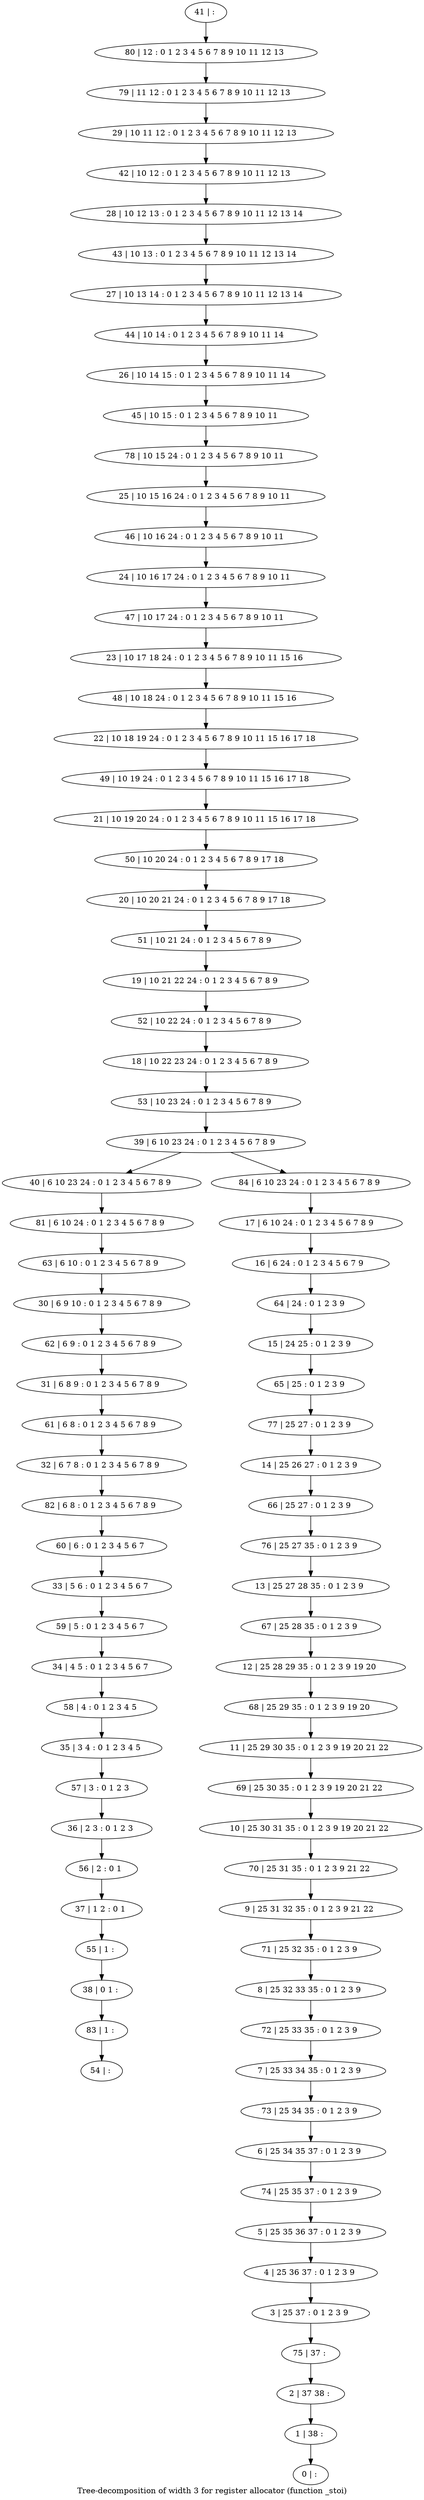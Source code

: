 digraph G {
graph [label="Tree-decomposition of width 3 for register allocator (function _stoi)"]
0[label="0 | : "];
1[label="1 | 38 : "];
2[label="2 | 37 38 : "];
3[label="3 | 25 37 : 0 1 2 3 9 "];
4[label="4 | 25 36 37 : 0 1 2 3 9 "];
5[label="5 | 25 35 36 37 : 0 1 2 3 9 "];
6[label="6 | 25 34 35 37 : 0 1 2 3 9 "];
7[label="7 | 25 33 34 35 : 0 1 2 3 9 "];
8[label="8 | 25 32 33 35 : 0 1 2 3 9 "];
9[label="9 | 25 31 32 35 : 0 1 2 3 9 21 22 "];
10[label="10 | 25 30 31 35 : 0 1 2 3 9 19 20 21 22 "];
11[label="11 | 25 29 30 35 : 0 1 2 3 9 19 20 21 22 "];
12[label="12 | 25 28 29 35 : 0 1 2 3 9 19 20 "];
13[label="13 | 25 27 28 35 : 0 1 2 3 9 "];
14[label="14 | 25 26 27 : 0 1 2 3 9 "];
15[label="15 | 24 25 : 0 1 2 3 9 "];
16[label="16 | 6 24 : 0 1 2 3 4 5 6 7 9 "];
17[label="17 | 6 10 24 : 0 1 2 3 4 5 6 7 8 9 "];
18[label="18 | 10 22 23 24 : 0 1 2 3 4 5 6 7 8 9 "];
19[label="19 | 10 21 22 24 : 0 1 2 3 4 5 6 7 8 9 "];
20[label="20 | 10 20 21 24 : 0 1 2 3 4 5 6 7 8 9 17 18 "];
21[label="21 | 10 19 20 24 : 0 1 2 3 4 5 6 7 8 9 10 11 15 16 17 18 "];
22[label="22 | 10 18 19 24 : 0 1 2 3 4 5 6 7 8 9 10 11 15 16 17 18 "];
23[label="23 | 10 17 18 24 : 0 1 2 3 4 5 6 7 8 9 10 11 15 16 "];
24[label="24 | 10 16 17 24 : 0 1 2 3 4 5 6 7 8 9 10 11 "];
25[label="25 | 10 15 16 24 : 0 1 2 3 4 5 6 7 8 9 10 11 "];
26[label="26 | 10 14 15 : 0 1 2 3 4 5 6 7 8 9 10 11 14 "];
27[label="27 | 10 13 14 : 0 1 2 3 4 5 6 7 8 9 10 11 12 13 14 "];
28[label="28 | 10 12 13 : 0 1 2 3 4 5 6 7 8 9 10 11 12 13 14 "];
29[label="29 | 10 11 12 : 0 1 2 3 4 5 6 7 8 9 10 11 12 13 "];
30[label="30 | 6 9 10 : 0 1 2 3 4 5 6 7 8 9 "];
31[label="31 | 6 8 9 : 0 1 2 3 4 5 6 7 8 9 "];
32[label="32 | 6 7 8 : 0 1 2 3 4 5 6 7 8 9 "];
33[label="33 | 5 6 : 0 1 2 3 4 5 6 7 "];
34[label="34 | 4 5 : 0 1 2 3 4 5 6 7 "];
35[label="35 | 3 4 : 0 1 2 3 4 5 "];
36[label="36 | 2 3 : 0 1 2 3 "];
37[label="37 | 1 2 : 0 1 "];
38[label="38 | 0 1 : "];
39[label="39 | 6 10 23 24 : 0 1 2 3 4 5 6 7 8 9 "];
40[label="40 | 6 10 23 24 : 0 1 2 3 4 5 6 7 8 9 "];
41[label="41 | : "];
42[label="42 | 10 12 : 0 1 2 3 4 5 6 7 8 9 10 11 12 13 "];
43[label="43 | 10 13 : 0 1 2 3 4 5 6 7 8 9 10 11 12 13 14 "];
44[label="44 | 10 14 : 0 1 2 3 4 5 6 7 8 9 10 11 14 "];
45[label="45 | 10 15 : 0 1 2 3 4 5 6 7 8 9 10 11 "];
46[label="46 | 10 16 24 : 0 1 2 3 4 5 6 7 8 9 10 11 "];
47[label="47 | 10 17 24 : 0 1 2 3 4 5 6 7 8 9 10 11 "];
48[label="48 | 10 18 24 : 0 1 2 3 4 5 6 7 8 9 10 11 15 16 "];
49[label="49 | 10 19 24 : 0 1 2 3 4 5 6 7 8 9 10 11 15 16 17 18 "];
50[label="50 | 10 20 24 : 0 1 2 3 4 5 6 7 8 9 17 18 "];
51[label="51 | 10 21 24 : 0 1 2 3 4 5 6 7 8 9 "];
52[label="52 | 10 22 24 : 0 1 2 3 4 5 6 7 8 9 "];
53[label="53 | 10 23 24 : 0 1 2 3 4 5 6 7 8 9 "];
54[label="54 | : "];
55[label="55 | 1 : "];
56[label="56 | 2 : 0 1 "];
57[label="57 | 3 : 0 1 2 3 "];
58[label="58 | 4 : 0 1 2 3 4 5 "];
59[label="59 | 5 : 0 1 2 3 4 5 6 7 "];
60[label="60 | 6 : 0 1 2 3 4 5 6 7 "];
61[label="61 | 6 8 : 0 1 2 3 4 5 6 7 8 9 "];
62[label="62 | 6 9 : 0 1 2 3 4 5 6 7 8 9 "];
63[label="63 | 6 10 : 0 1 2 3 4 5 6 7 8 9 "];
64[label="64 | 24 : 0 1 2 3 9 "];
65[label="65 | 25 : 0 1 2 3 9 "];
66[label="66 | 25 27 : 0 1 2 3 9 "];
67[label="67 | 25 28 35 : 0 1 2 3 9 "];
68[label="68 | 25 29 35 : 0 1 2 3 9 19 20 "];
69[label="69 | 25 30 35 : 0 1 2 3 9 19 20 21 22 "];
70[label="70 | 25 31 35 : 0 1 2 3 9 21 22 "];
71[label="71 | 25 32 35 : 0 1 2 3 9 "];
72[label="72 | 25 33 35 : 0 1 2 3 9 "];
73[label="73 | 25 34 35 : 0 1 2 3 9 "];
74[label="74 | 25 35 37 : 0 1 2 3 9 "];
75[label="75 | 37 : "];
76[label="76 | 25 27 35 : 0 1 2 3 9 "];
77[label="77 | 25 27 : 0 1 2 3 9 "];
78[label="78 | 10 15 24 : 0 1 2 3 4 5 6 7 8 9 10 11 "];
79[label="79 | 11 12 : 0 1 2 3 4 5 6 7 8 9 10 11 12 13 "];
80[label="80 | 12 : 0 1 2 3 4 5 6 7 8 9 10 11 12 13 "];
81[label="81 | 6 10 24 : 0 1 2 3 4 5 6 7 8 9 "];
82[label="82 | 6 8 : 0 1 2 3 4 5 6 7 8 9 "];
83[label="83 | 1 : "];
84[label="84 | 6 10 23 24 : 0 1 2 3 4 5 6 7 8 9 "];
55->38 ;
37->55 ;
56->37 ;
36->56 ;
57->36 ;
35->57 ;
58->35 ;
34->58 ;
59->34 ;
33->59 ;
60->33 ;
61->32 ;
31->61 ;
62->31 ;
30->62 ;
63->30 ;
81->63 ;
40->81 ;
82->60 ;
32->82 ;
83->54 ;
38->83 ;
41->80 ;
80->79 ;
79->29 ;
29->42 ;
42->28 ;
28->43 ;
43->27 ;
27->44 ;
44->26 ;
26->45 ;
45->78 ;
78->25 ;
25->46 ;
46->24 ;
24->47 ;
47->23 ;
23->48 ;
48->22 ;
22->49 ;
49->21 ;
21->50 ;
50->20 ;
20->51 ;
51->19 ;
19->52 ;
52->18 ;
18->53 ;
53->39 ;
17->16 ;
16->64 ;
64->15 ;
15->65 ;
65->77 ;
77->14 ;
14->66 ;
66->76 ;
76->13 ;
13->67 ;
67->12 ;
12->68 ;
68->11 ;
11->69 ;
69->10 ;
10->70 ;
70->9 ;
9->71 ;
71->8 ;
8->72 ;
72->7 ;
7->73 ;
73->6 ;
6->74 ;
74->5 ;
5->4 ;
4->3 ;
3->75 ;
75->2 ;
2->1 ;
1->0 ;
84->17 ;
39->40 ;
39->84 ;
}
